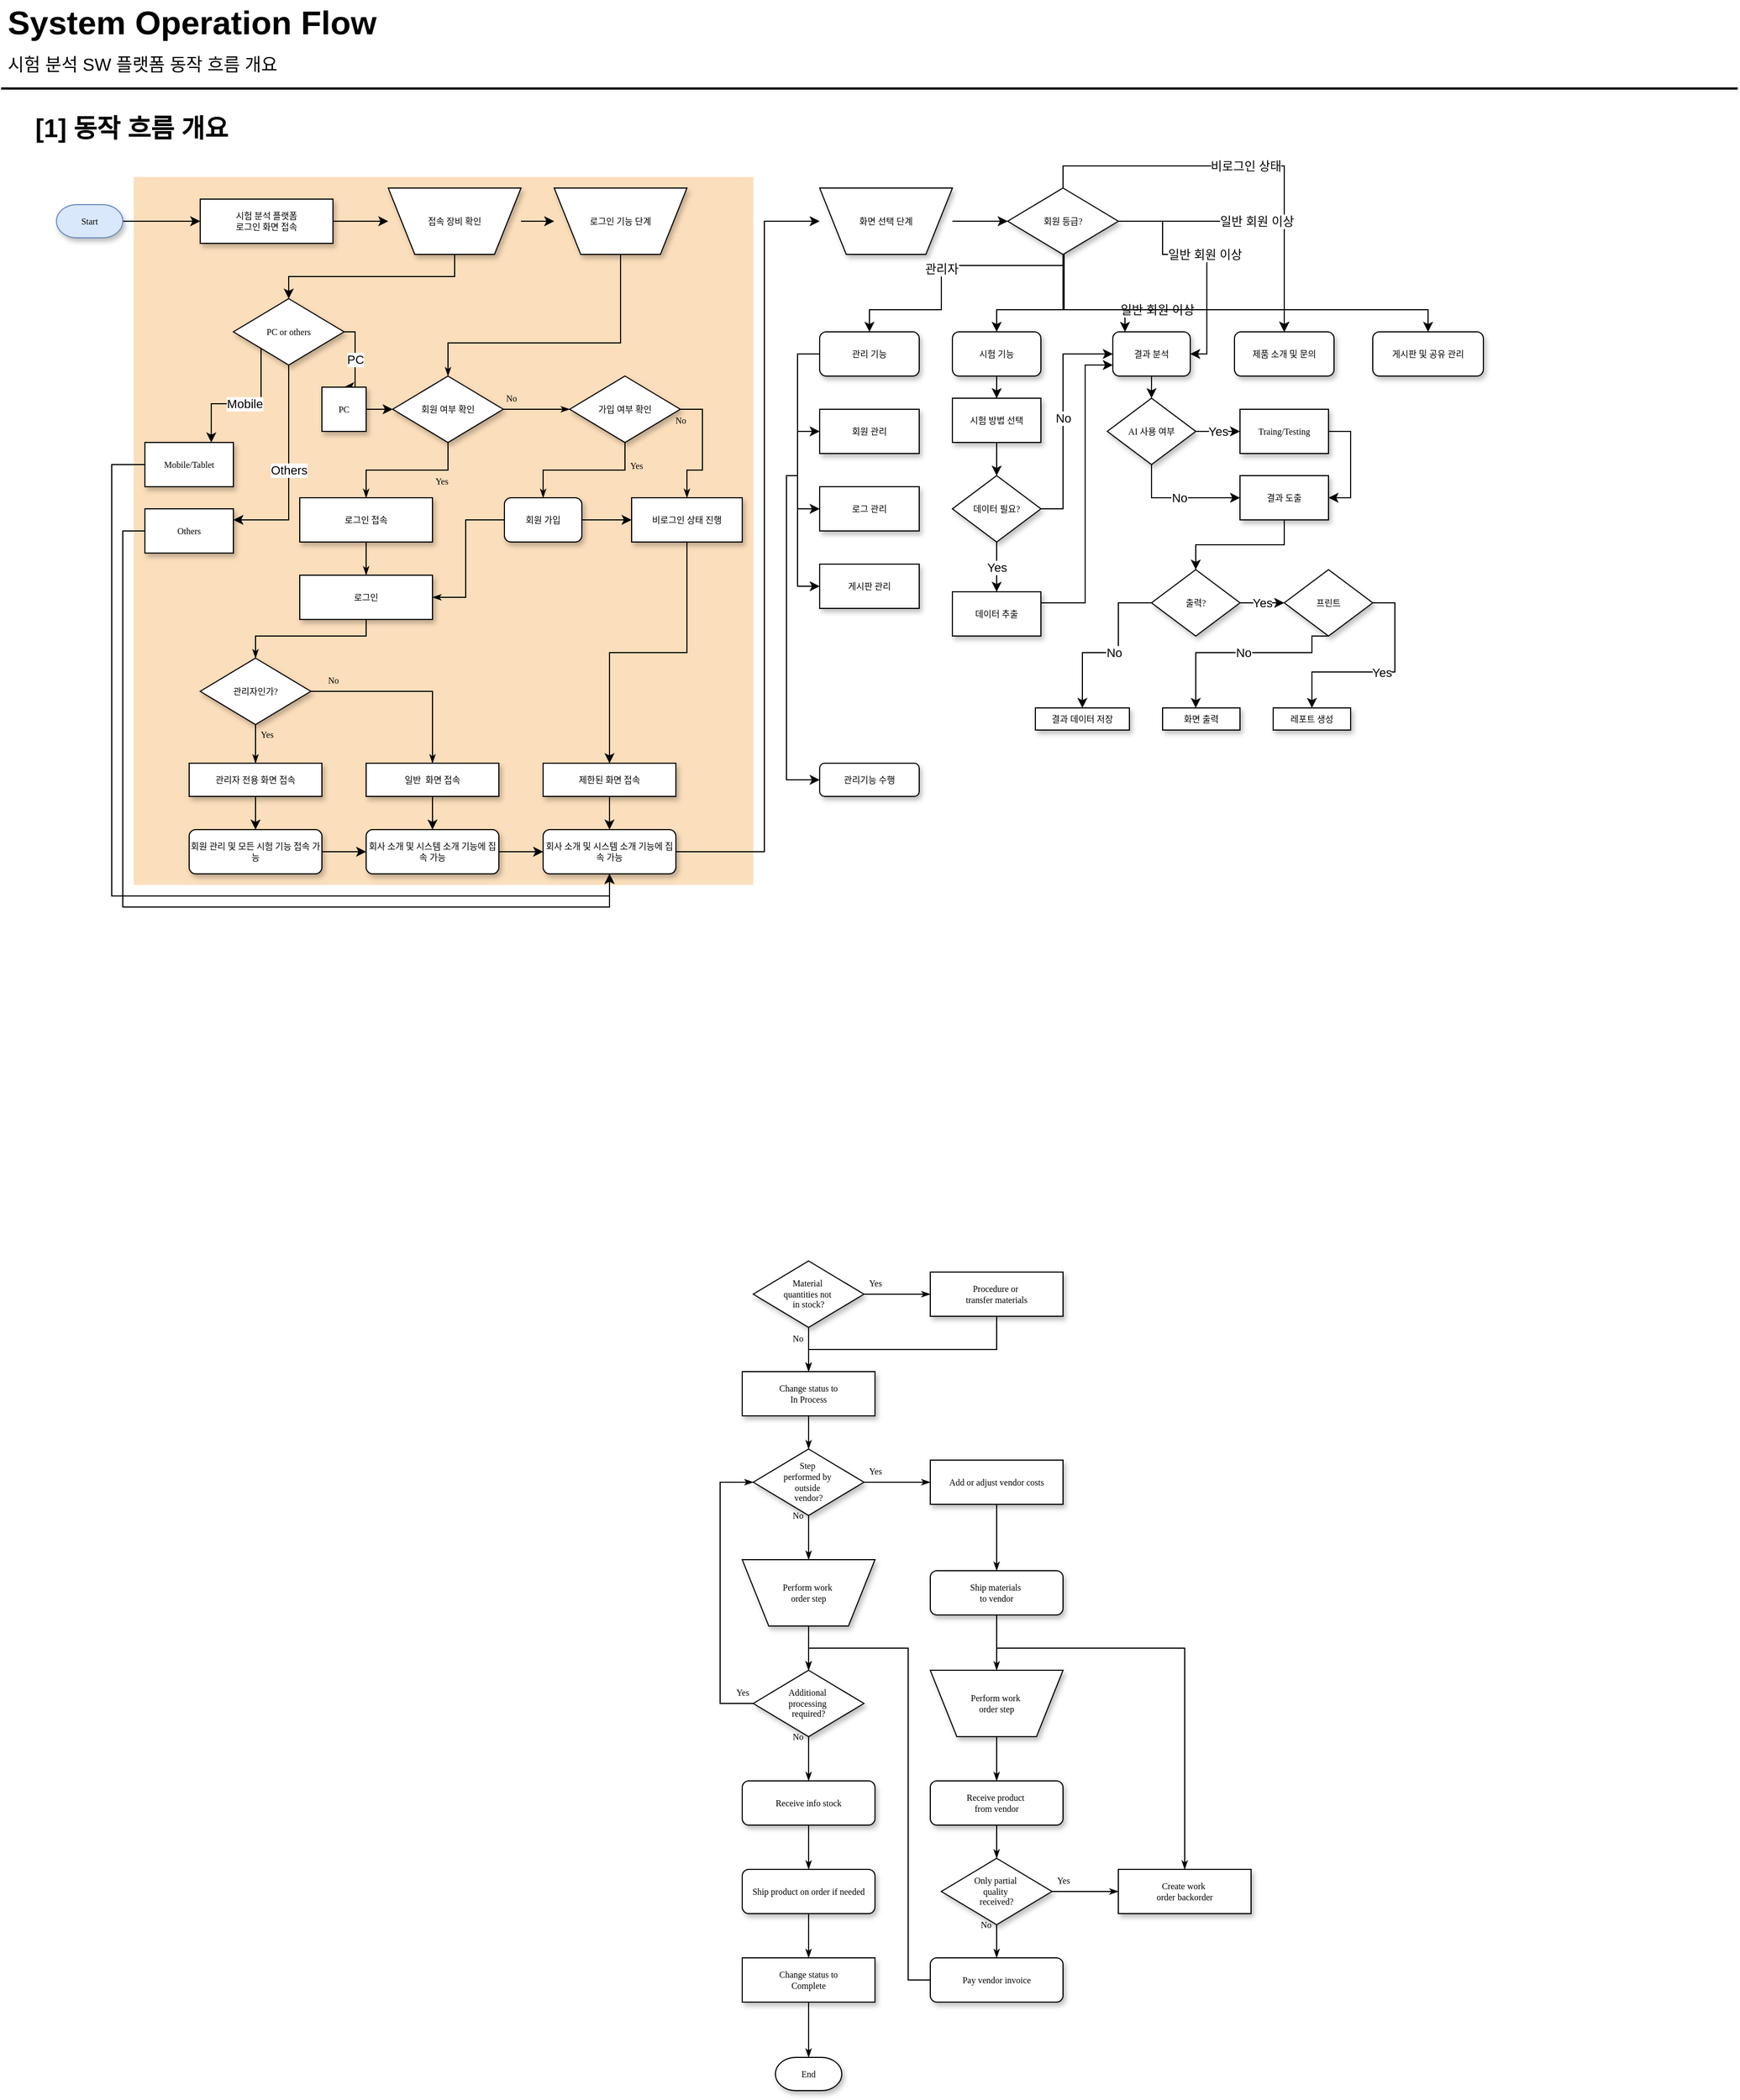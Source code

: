 <mxfile version="13.6.6" type="github">
  <diagram name="Page-1" id="edf60f1a-56cd-e834-aa8a-f176f3a09ee4">
    <mxGraphModel dx="1422" dy="745" grid="1" gridSize="10" guides="1" tooltips="1" connect="1" arrows="1" fold="1" page="1" pageScale="1" pageWidth="1654" pageHeight="1169" background="#ffffff" math="0" shadow="0">
      <root>
        <mxCell id="0" />
        <mxCell id="1" parent="0" />
        <mxCell id="cZekhCaC1eHoIxvvLhRm-32" value="" style="fillColor=#F2931E;strokeColor=none;opacity=30;" vertex="1" parent="1">
          <mxGeometry x="160" y="200" width="560" height="640" as="geometry" />
        </mxCell>
        <mxCell id="60e70716793133e9-32" style="edgeStyle=orthogonalEdgeStyle;rounded=0;html=1;labelBackgroundColor=none;startSize=5;endArrow=classicThin;endFill=1;endSize=5;jettySize=auto;orthogonalLoop=1;strokeWidth=1;fontFamily=Verdana;fontSize=8;exitX=0.5;exitY=0;exitDx=0;exitDy=0;exitPerimeter=0;entryX=0.5;entryY=0;entryDx=0;entryDy=0;" parent="1" source="cZekhCaC1eHoIxvvLhRm-26" target="60e70716793133e9-5" edge="1">
          <mxGeometry relative="1" as="geometry">
            <Array as="points">
              <mxPoint x="600" y="350" />
              <mxPoint x="444" y="350" />
            </Array>
          </mxGeometry>
        </mxCell>
        <mxCell id="cZekhCaC1eHoIxvvLhRm-99" value="" style="edgeStyle=orthogonalEdgeStyle;rounded=0;orthogonalLoop=1;jettySize=auto;html=1;" edge="1" parent="1" source="60e70716793133e9-4" target="cZekhCaC1eHoIxvvLhRm-98">
          <mxGeometry relative="1" as="geometry" />
        </mxCell>
        <mxCell id="60e70716793133e9-4" value="시험 분석 플랫폼 &lt;br&gt;로그인 화면 접속" style="rounded=0;whiteSpace=wrap;html=1;shadow=1;labelBackgroundColor=none;strokeWidth=1;fontFamily=Verdana;fontSize=8;align=center;" parent="1" vertex="1">
          <mxGeometry x="220" y="220" width="120" height="40" as="geometry" />
        </mxCell>
        <mxCell id="60e70716793133e9-33" value="No" style="edgeStyle=orthogonalEdgeStyle;rounded=0;html=1;labelBackgroundColor=none;startSize=5;endArrow=classicThin;endFill=1;endSize=5;jettySize=auto;orthogonalLoop=1;strokeWidth=1;fontFamily=Verdana;fontSize=8" parent="1" source="60e70716793133e9-5" target="60e70716793133e9-7" edge="1">
          <mxGeometry x="-0.778" y="10" relative="1" as="geometry">
            <mxPoint as="offset" />
          </mxGeometry>
        </mxCell>
        <mxCell id="60e70716793133e9-37" value="Yes" style="edgeStyle=orthogonalEdgeStyle;rounded=0;html=1;labelBackgroundColor=none;startSize=5;endArrow=classicThin;endFill=1;endSize=5;jettySize=auto;orthogonalLoop=1;strokeWidth=1;fontFamily=Verdana;fontSize=8" parent="1" source="60e70716793133e9-5" target="60e70716793133e9-9" edge="1">
          <mxGeometry x="-0.5" y="10" relative="1" as="geometry">
            <mxPoint as="offset" />
          </mxGeometry>
        </mxCell>
        <mxCell id="60e70716793133e9-5" value="회원 여부 확인" style="rhombus;whiteSpace=wrap;html=1;rounded=0;shadow=1;labelBackgroundColor=none;strokeWidth=1;fontFamily=Verdana;fontSize=8;align=center;" parent="1" vertex="1">
          <mxGeometry x="394" y="380" width="100" height="60" as="geometry" />
        </mxCell>
        <mxCell id="60e70716793133e9-34" value="Yes" style="edgeStyle=orthogonalEdgeStyle;rounded=0;html=1;labelBackgroundColor=none;startSize=5;endArrow=classicThin;endFill=1;endSize=5;jettySize=auto;orthogonalLoop=1;strokeWidth=1;fontFamily=Verdana;fontSize=8" parent="1" source="60e70716793133e9-7" target="60e70716793133e9-8" edge="1">
          <mxGeometry x="-0.667" y="10" relative="1" as="geometry">
            <mxPoint as="offset" />
          </mxGeometry>
        </mxCell>
        <mxCell id="60e70716793133e9-35" value="No" style="edgeStyle=orthogonalEdgeStyle;rounded=0;html=1;labelBackgroundColor=none;startSize=5;endArrow=classicThin;endFill=1;endSize=5;jettySize=auto;orthogonalLoop=1;strokeWidth=1;fontFamily=Verdana;fontSize=8;entryX=0.5;entryY=0;entryDx=0;entryDy=0;exitX=1;exitY=0.5;exitDx=0;exitDy=0;" parent="1" source="60e70716793133e9-7" target="cZekhCaC1eHoIxvvLhRm-22" edge="1">
          <mxGeometry x="-1" y="-10" relative="1" as="geometry">
            <mxPoint x="560" y="490" as="targetPoint" />
            <Array as="points" />
            <mxPoint as="offset" />
          </mxGeometry>
        </mxCell>
        <mxCell id="60e70716793133e9-7" value="가입 여부 확인" style="rhombus;whiteSpace=wrap;html=1;rounded=0;shadow=1;labelBackgroundColor=none;strokeWidth=1;fontFamily=Verdana;fontSize=8;align=center;" parent="1" vertex="1">
          <mxGeometry x="554" y="380" width="100" height="60" as="geometry" />
        </mxCell>
        <mxCell id="60e70716793133e9-36" style="edgeStyle=orthogonalEdgeStyle;rounded=0;html=1;labelBackgroundColor=none;startSize=5;endArrow=classicThin;endFill=1;endSize=5;jettySize=auto;orthogonalLoop=1;strokeWidth=1;fontFamily=Verdana;fontSize=8;entryX=1;entryY=0.5;entryDx=0;entryDy=0;exitX=0;exitY=0.5;exitDx=0;exitDy=0;" parent="1" source="60e70716793133e9-8" target="60e70716793133e9-11" edge="1">
          <mxGeometry relative="1" as="geometry">
            <Array as="points">
              <mxPoint x="460" y="510" />
              <mxPoint x="460" y="580" />
            </Array>
            <mxPoint x="630" y="500" as="targetPoint" />
          </mxGeometry>
        </mxCell>
        <mxCell id="cZekhCaC1eHoIxvvLhRm-33" value="" style="edgeStyle=orthogonalEdgeStyle;rounded=0;orthogonalLoop=1;jettySize=auto;html=1;" edge="1" parent="1" source="60e70716793133e9-8" target="cZekhCaC1eHoIxvvLhRm-22">
          <mxGeometry relative="1" as="geometry" />
        </mxCell>
        <mxCell id="60e70716793133e9-8" value="회원 가입" style="rounded=1;whiteSpace=wrap;html=1;shadow=1;labelBackgroundColor=none;strokeWidth=1;fontFamily=Verdana;fontSize=8;align=center;" parent="1" vertex="1">
          <mxGeometry x="495" y="490" width="70" height="40" as="geometry" />
        </mxCell>
        <mxCell id="60e70716793133e9-38" style="edgeStyle=orthogonalEdgeStyle;rounded=0;html=1;labelBackgroundColor=none;startSize=5;endArrow=classicThin;endFill=1;endSize=5;jettySize=auto;orthogonalLoop=1;strokeWidth=1;fontFamily=Verdana;fontSize=8" parent="1" source="60e70716793133e9-9" target="60e70716793133e9-11" edge="1">
          <mxGeometry relative="1" as="geometry" />
        </mxCell>
        <mxCell id="60e70716793133e9-9" value="로그인 접속" style="whiteSpace=wrap;html=1;rounded=0;shadow=1;labelBackgroundColor=none;strokeWidth=1;fontFamily=Verdana;fontSize=8;align=center;" parent="1" vertex="1">
          <mxGeometry x="310" y="490" width="120" height="40" as="geometry" />
        </mxCell>
        <mxCell id="60e70716793133e9-41" style="edgeStyle=orthogonalEdgeStyle;rounded=0;html=1;labelBackgroundColor=none;startSize=5;endArrow=classicThin;endFill=1;endSize=5;jettySize=auto;orthogonalLoop=1;strokeWidth=1;fontFamily=Verdana;fontSize=8;entryX=0.5;entryY=0;entryDx=0;entryDy=0;" parent="1" source="60e70716793133e9-11" target="cZekhCaC1eHoIxvvLhRm-28" edge="1">
          <mxGeometry relative="1" as="geometry">
            <Array as="points">
              <mxPoint x="370" y="615" />
              <mxPoint x="270" y="615" />
            </Array>
          </mxGeometry>
        </mxCell>
        <mxCell id="60e70716793133e9-11" value="로그인" style="whiteSpace=wrap;html=1;rounded=0;shadow=1;labelBackgroundColor=none;strokeWidth=1;fontFamily=Verdana;fontSize=8;align=center;spacing=6;" parent="1" vertex="1">
          <mxGeometry x="310" y="560" width="120" height="40" as="geometry" />
        </mxCell>
        <mxCell id="cZekhCaC1eHoIxvvLhRm-42" value="" style="edgeStyle=orthogonalEdgeStyle;rounded=0;orthogonalLoop=1;jettySize=auto;html=1;" edge="1" parent="1" source="60e70716793133e9-13" target="cZekhCaC1eHoIxvvLhRm-37">
          <mxGeometry relative="1" as="geometry" />
        </mxCell>
        <mxCell id="60e70716793133e9-13" value="일반&amp;nbsp; 화면 접속" style="whiteSpace=wrap;html=1;rounded=0;shadow=1;labelBackgroundColor=none;strokeWidth=1;fontFamily=Verdana;fontSize=8;align=center;" parent="1" vertex="1">
          <mxGeometry x="370" y="730" width="120" height="30" as="geometry" />
        </mxCell>
        <mxCell id="60e70716793133e9-43" value="Yes" style="edgeStyle=orthogonalEdgeStyle;rounded=0;html=1;labelBackgroundColor=none;startSize=5;endArrow=classicThin;endFill=1;endSize=5;jettySize=auto;orthogonalLoop=1;strokeWidth=1;fontFamily=Verdana;fontSize=8" parent="1" source="60e70716793133e9-14" target="60e70716793133e9-15" edge="1">
          <mxGeometry x="-0.667" y="10" relative="1" as="geometry">
            <mxPoint as="offset" />
          </mxGeometry>
        </mxCell>
        <mxCell id="60e70716793133e9-44" value="No" style="edgeStyle=orthogonalEdgeStyle;rounded=0;html=1;labelBackgroundColor=none;startSize=5;endArrow=classicThin;endFill=1;endSize=5;jettySize=auto;orthogonalLoop=1;strokeWidth=1;fontFamily=Verdana;fontSize=8" parent="1" source="60e70716793133e9-14" target="60e70716793133e9-16" edge="1">
          <mxGeometry x="-0.5" y="-10" relative="1" as="geometry">
            <mxPoint as="offset" />
          </mxGeometry>
        </mxCell>
        <mxCell id="60e70716793133e9-14" value="Material&amp;nbsp;&lt;div&gt;quantities not&amp;nbsp;&lt;/div&gt;&lt;div&gt;in stock?&lt;/div&gt;" style="rhombus;whiteSpace=wrap;html=1;rounded=0;shadow=1;labelBackgroundColor=none;strokeWidth=1;fontFamily=Verdana;fontSize=8;align=center;" parent="1" vertex="1">
          <mxGeometry x="720" y="1180" width="100" height="60" as="geometry" />
        </mxCell>
        <mxCell id="60e70716793133e9-45" style="edgeStyle=orthogonalEdgeStyle;rounded=0;html=1;labelBackgroundColor=none;startSize=5;endArrow=classicThin;endFill=1;endSize=5;jettySize=auto;orthogonalLoop=1;strokeWidth=1;fontFamily=Verdana;fontSize=8" parent="1" source="60e70716793133e9-15" target="60e70716793133e9-16" edge="1">
          <mxGeometry relative="1" as="geometry">
            <Array as="points">
              <mxPoint x="940" y="1260" />
              <mxPoint x="770" y="1260" />
            </Array>
          </mxGeometry>
        </mxCell>
        <mxCell id="60e70716793133e9-15" value="Procedure or&amp;nbsp;&lt;div&gt;transfer materials&lt;/div&gt;" style="whiteSpace=wrap;html=1;rounded=0;shadow=1;labelBackgroundColor=none;strokeWidth=1;fontFamily=Verdana;fontSize=8;align=center;" parent="1" vertex="1">
          <mxGeometry x="880" y="1190" width="120" height="40" as="geometry" />
        </mxCell>
        <mxCell id="60e70716793133e9-46" style="edgeStyle=orthogonalEdgeStyle;rounded=0;html=1;labelBackgroundColor=none;startSize=5;endArrow=classicThin;endFill=1;endSize=5;jettySize=auto;orthogonalLoop=1;strokeWidth=1;fontFamily=Verdana;fontSize=8" parent="1" source="60e70716793133e9-16" target="60e70716793133e9-17" edge="1">
          <mxGeometry relative="1" as="geometry" />
        </mxCell>
        <mxCell id="60e70716793133e9-16" value="Change status to&lt;div&gt;In Process&lt;/div&gt;" style="whiteSpace=wrap;html=1;rounded=0;shadow=1;labelBackgroundColor=none;strokeWidth=1;fontFamily=Verdana;fontSize=8;align=center;" parent="1" vertex="1">
          <mxGeometry x="710" y="1280" width="120" height="40" as="geometry" />
        </mxCell>
        <mxCell id="60e70716793133e9-47" value="Yes" style="edgeStyle=orthogonalEdgeStyle;rounded=0;html=1;labelBackgroundColor=none;startSize=5;endArrow=classicThin;endFill=1;endSize=5;jettySize=auto;orthogonalLoop=1;strokeWidth=1;fontFamily=Verdana;fontSize=8" parent="1" source="60e70716793133e9-17" target="60e70716793133e9-18" edge="1">
          <mxGeometry x="-0.667" y="10" relative="1" as="geometry">
            <mxPoint as="offset" />
          </mxGeometry>
        </mxCell>
        <mxCell id="60e70716793133e9-50" value="No" style="edgeStyle=orthogonalEdgeStyle;rounded=0;html=1;labelBackgroundColor=none;startSize=5;endArrow=classicThin;endFill=1;endSize=5;jettySize=auto;orthogonalLoop=1;strokeWidth=1;fontFamily=Verdana;fontSize=8" parent="1" source="60e70716793133e9-17" target="60e70716793133e9-19" edge="1">
          <mxGeometry x="-1" y="-10" relative="1" as="geometry">
            <mxPoint as="offset" />
          </mxGeometry>
        </mxCell>
        <mxCell id="60e70716793133e9-17" value="Step&amp;nbsp;&lt;div&gt;performed by&amp;nbsp;&lt;/div&gt;&lt;div&gt;outside&amp;nbsp;&lt;/div&gt;&lt;div&gt;vendor?&lt;/div&gt;" style="rhombus;whiteSpace=wrap;html=1;rounded=0;shadow=1;labelBackgroundColor=none;strokeWidth=1;fontFamily=Verdana;fontSize=8;align=center;" parent="1" vertex="1">
          <mxGeometry x="720" y="1350" width="100" height="60" as="geometry" />
        </mxCell>
        <mxCell id="60e70716793133e9-48" style="edgeStyle=orthogonalEdgeStyle;rounded=0;html=1;labelBackgroundColor=none;startSize=5;endArrow=classicThin;endFill=1;endSize=5;jettySize=auto;orthogonalLoop=1;strokeWidth=1;fontFamily=Verdana;fontSize=8" parent="1" source="60e70716793133e9-18" target="60e70716793133e9-20" edge="1">
          <mxGeometry relative="1" as="geometry" />
        </mxCell>
        <mxCell id="60e70716793133e9-18" value="Add or adjust vendor costs" style="whiteSpace=wrap;html=1;rounded=0;shadow=1;labelBackgroundColor=none;strokeWidth=1;fontFamily=Verdana;fontSize=8;align=center;" parent="1" vertex="1">
          <mxGeometry x="880" y="1360" width="120" height="40" as="geometry" />
        </mxCell>
        <mxCell id="60e70716793133e9-52" style="edgeStyle=orthogonalEdgeStyle;rounded=0;html=1;labelBackgroundColor=none;startSize=5;endArrow=classicThin;endFill=1;endSize=5;jettySize=auto;orthogonalLoop=1;strokeWidth=1;fontFamily=Verdana;fontSize=8" parent="1" source="60e70716793133e9-19" target="60e70716793133e9-21" edge="1">
          <mxGeometry relative="1" as="geometry" />
        </mxCell>
        <mxCell id="60e70716793133e9-19" value="Perform work&amp;nbsp;&lt;div&gt;order step&lt;/div&gt;" style="shape=trapezoid;whiteSpace=wrap;html=1;rounded=0;shadow=1;labelBackgroundColor=none;strokeWidth=1;fontFamily=Verdana;fontSize=8;align=center;flipV=1;" parent="1" vertex="1">
          <mxGeometry x="710" y="1450" width="120" height="60" as="geometry" />
        </mxCell>
        <mxCell id="60e70716793133e9-49" style="edgeStyle=orthogonalEdgeStyle;rounded=0;html=1;labelBackgroundColor=none;startSize=5;endArrow=classicThin;endFill=1;endSize=5;jettySize=auto;orthogonalLoop=1;strokeWidth=1;fontFamily=Verdana;fontSize=8" parent="1" source="60e70716793133e9-20" target="60e70716793133e9-22" edge="1">
          <mxGeometry relative="1" as="geometry" />
        </mxCell>
        <mxCell id="60e70716793133e9-53" style="edgeStyle=orthogonalEdgeStyle;rounded=0;html=1;labelBackgroundColor=none;startSize=5;endArrow=classicThin;endFill=1;endSize=5;jettySize=auto;orthogonalLoop=1;strokeWidth=1;fontFamily=Verdana;fontSize=8" parent="1" source="60e70716793133e9-20" target="60e70716793133e9-27" edge="1">
          <mxGeometry relative="1" as="geometry">
            <Array as="points">
              <mxPoint x="940" y="1530" />
              <mxPoint x="1110" y="1530" />
            </Array>
          </mxGeometry>
        </mxCell>
        <mxCell id="60e70716793133e9-20" value="Ship materials&amp;nbsp;&lt;div&gt;to vendor&lt;/div&gt;" style="rounded=1;whiteSpace=wrap;html=1;shadow=1;labelBackgroundColor=none;strokeWidth=1;fontFamily=Verdana;fontSize=8;align=center;" parent="1" vertex="1">
          <mxGeometry x="880" y="1460" width="120" height="40" as="geometry" />
        </mxCell>
        <mxCell id="60e70716793133e9-51" value="Yes" style="edgeStyle=orthogonalEdgeStyle;rounded=0;html=1;labelBackgroundColor=none;startSize=5;endArrow=classicThin;endFill=1;endSize=5;jettySize=auto;orthogonalLoop=1;strokeWidth=1;fontFamily=Verdana;fontSize=8" parent="1" source="60e70716793133e9-21" target="60e70716793133e9-17" edge="1">
          <mxGeometry x="-0.692" y="-20" relative="1" as="geometry">
            <Array as="points">
              <mxPoint x="690" y="1580.0" />
              <mxPoint x="690" y="1380" />
            </Array>
            <mxPoint as="offset" />
          </mxGeometry>
        </mxCell>
        <mxCell id="60e70716793133e9-54" value="No" style="edgeStyle=orthogonalEdgeStyle;rounded=0;html=1;labelBackgroundColor=none;startSize=5;endArrow=classicThin;endFill=1;endSize=5;jettySize=auto;orthogonalLoop=1;strokeWidth=1;fontFamily=Verdana;fontSize=8" parent="1" source="60e70716793133e9-21" target="60e70716793133e9-23" edge="1">
          <mxGeometry x="-1" y="-10" relative="1" as="geometry">
            <mxPoint as="offset" />
          </mxGeometry>
        </mxCell>
        <mxCell id="60e70716793133e9-21" value="Additional&amp;nbsp;&lt;div&gt;processing&amp;nbsp;&lt;/div&gt;&lt;div&gt;required?&lt;/div&gt;" style="rhombus;whiteSpace=wrap;html=1;rounded=0;shadow=1;labelBackgroundColor=none;strokeWidth=1;fontFamily=Verdana;fontSize=8;align=center;" parent="1" vertex="1">
          <mxGeometry x="720" y="1550" width="100" height="60" as="geometry" />
        </mxCell>
        <mxCell id="60e70716793133e9-58" style="edgeStyle=orthogonalEdgeStyle;rounded=0;html=1;labelBackgroundColor=none;startSize=5;endArrow=classicThin;endFill=1;endSize=5;jettySize=auto;orthogonalLoop=1;strokeWidth=1;fontFamily=Verdana;fontSize=8" parent="1" source="60e70716793133e9-22" target="60e70716793133e9-24" edge="1">
          <mxGeometry relative="1" as="geometry" />
        </mxCell>
        <mxCell id="60e70716793133e9-22" value="Perform work&amp;nbsp;&lt;div&gt;order step&lt;/div&gt;" style="shape=trapezoid;whiteSpace=wrap;html=1;rounded=0;shadow=1;labelBackgroundColor=none;strokeWidth=1;fontFamily=Verdana;fontSize=8;align=center;flipV=1;" parent="1" vertex="1">
          <mxGeometry x="880" y="1550" width="120" height="60" as="geometry" />
        </mxCell>
        <mxCell id="60e70716793133e9-55" style="edgeStyle=orthogonalEdgeStyle;rounded=0;html=1;labelBackgroundColor=none;startSize=5;endArrow=classicThin;endFill=1;endSize=5;jettySize=auto;orthogonalLoop=1;strokeWidth=1;fontFamily=Verdana;fontSize=8" parent="1" source="60e70716793133e9-23" target="60e70716793133e9-25" edge="1">
          <mxGeometry relative="1" as="geometry" />
        </mxCell>
        <mxCell id="60e70716793133e9-23" value="Receive info stock" style="rounded=1;whiteSpace=wrap;html=1;shadow=1;labelBackgroundColor=none;strokeWidth=1;fontFamily=Verdana;fontSize=8;align=center;" parent="1" vertex="1">
          <mxGeometry x="710" y="1650" width="120" height="40" as="geometry" />
        </mxCell>
        <mxCell id="60e70716793133e9-59" style="edgeStyle=orthogonalEdgeStyle;rounded=0;html=1;labelBackgroundColor=none;startSize=5;endArrow=classicThin;endFill=1;endSize=5;jettySize=auto;orthogonalLoop=1;strokeWidth=1;fontFamily=Verdana;fontSize=8" parent="1" source="60e70716793133e9-24" target="60e70716793133e9-26" edge="1">
          <mxGeometry relative="1" as="geometry" />
        </mxCell>
        <mxCell id="60e70716793133e9-24" value="Receive product&amp;nbsp;&lt;div&gt;from vendor&lt;/div&gt;" style="rounded=1;whiteSpace=wrap;html=1;shadow=1;labelBackgroundColor=none;strokeWidth=1;fontFamily=Verdana;fontSize=8;align=center;" parent="1" vertex="1">
          <mxGeometry x="880" y="1650" width="120" height="40" as="geometry" />
        </mxCell>
        <mxCell id="60e70716793133e9-56" style="edgeStyle=orthogonalEdgeStyle;rounded=0;html=1;labelBackgroundColor=none;startSize=5;endArrow=classicThin;endFill=1;endSize=5;jettySize=auto;orthogonalLoop=1;strokeWidth=1;fontFamily=Verdana;fontSize=8" parent="1" source="60e70716793133e9-25" target="60e70716793133e9-28" edge="1">
          <mxGeometry relative="1" as="geometry" />
        </mxCell>
        <mxCell id="60e70716793133e9-25" value="Ship product on order if needed" style="rounded=1;whiteSpace=wrap;html=1;shadow=1;labelBackgroundColor=none;strokeWidth=1;fontFamily=Verdana;fontSize=8;align=center;" parent="1" vertex="1">
          <mxGeometry x="710" y="1730" width="120" height="40" as="geometry" />
        </mxCell>
        <mxCell id="60e70716793133e9-60" value="No" style="edgeStyle=orthogonalEdgeStyle;rounded=0;html=1;labelBackgroundColor=none;startSize=5;endArrow=classicThin;endFill=1;endSize=5;jettySize=auto;orthogonalLoop=1;strokeWidth=1;fontFamily=Verdana;fontSize=8" parent="1" source="60e70716793133e9-26" target="60e70716793133e9-29" edge="1">
          <mxGeometry x="0.2" y="14" relative="1" as="geometry">
            <mxPoint x="-24" y="-10" as="offset" />
          </mxGeometry>
        </mxCell>
        <mxCell id="60e70716793133e9-61" value="Yes" style="edgeStyle=orthogonalEdgeStyle;rounded=0;html=1;labelBackgroundColor=none;startSize=5;endArrow=classicThin;endFill=1;endSize=5;jettySize=auto;orthogonalLoop=1;strokeWidth=1;fontFamily=Verdana;fontSize=8" parent="1" source="60e70716793133e9-26" target="60e70716793133e9-27" edge="1">
          <mxGeometry x="-0.667" y="10" relative="1" as="geometry">
            <mxPoint as="offset" />
          </mxGeometry>
        </mxCell>
        <mxCell id="60e70716793133e9-26" value="Only partial&amp;nbsp;&lt;div&gt;quality&amp;nbsp;&lt;/div&gt;&lt;div&gt;received?&lt;/div&gt;" style="rhombus;whiteSpace=wrap;html=1;rounded=0;shadow=1;labelBackgroundColor=none;strokeWidth=1;fontFamily=Verdana;fontSize=8;align=center;" parent="1" vertex="1">
          <mxGeometry x="890" y="1720" width="100" height="60" as="geometry" />
        </mxCell>
        <mxCell id="60e70716793133e9-27" value="Create work&amp;nbsp;&lt;div&gt;order backorder&lt;/div&gt;" style="whiteSpace=wrap;html=1;rounded=0;shadow=1;labelBackgroundColor=none;strokeWidth=1;fontFamily=Verdana;fontSize=8;align=center;" parent="1" vertex="1">
          <mxGeometry x="1050" y="1730" width="120" height="40" as="geometry" />
        </mxCell>
        <mxCell id="60e70716793133e9-57" style="edgeStyle=orthogonalEdgeStyle;rounded=0;html=1;labelBackgroundColor=none;startSize=5;endArrow=classicThin;endFill=1;endSize=5;jettySize=auto;orthogonalLoop=1;strokeWidth=1;fontFamily=Verdana;fontSize=8" parent="1" source="60e70716793133e9-28" target="60e70716793133e9-30" edge="1">
          <mxGeometry relative="1" as="geometry" />
        </mxCell>
        <mxCell id="60e70716793133e9-28" value="Change status to&lt;div&gt;Complete&lt;/div&gt;" style="whiteSpace=wrap;html=1;rounded=0;shadow=1;labelBackgroundColor=none;strokeWidth=1;fontFamily=Verdana;fontSize=8;align=center;" parent="1" vertex="1">
          <mxGeometry x="710" y="1810" width="120" height="40" as="geometry" />
        </mxCell>
        <mxCell id="60e70716793133e9-62" style="edgeStyle=orthogonalEdgeStyle;rounded=0;html=1;labelBackgroundColor=none;startSize=5;endArrow=classicThin;endFill=1;endSize=5;jettySize=auto;orthogonalLoop=1;strokeWidth=1;fontFamily=Verdana;fontSize=8" parent="1" source="60e70716793133e9-29" target="60e70716793133e9-21" edge="1">
          <mxGeometry relative="1" as="geometry">
            <Array as="points">
              <mxPoint x="860" y="1830" />
              <mxPoint x="860" y="1530" />
              <mxPoint x="770" y="1530" />
            </Array>
          </mxGeometry>
        </mxCell>
        <mxCell id="60e70716793133e9-29" value="Pay vendor invoice" style="rounded=1;whiteSpace=wrap;html=1;shadow=1;labelBackgroundColor=none;strokeWidth=1;fontFamily=Verdana;fontSize=8;align=center;" parent="1" vertex="1">
          <mxGeometry x="880" y="1810" width="120" height="40" as="geometry" />
        </mxCell>
        <mxCell id="60e70716793133e9-30" value="End" style="strokeWidth=1;html=1;shape=mxgraph.flowchart.terminator;whiteSpace=wrap;rounded=0;shadow=1;labelBackgroundColor=none;fontFamily=Verdana;fontSize=8;align=center;" parent="1" vertex="1">
          <mxGeometry x="740" y="1900" width="60" height="30" as="geometry" />
        </mxCell>
        <mxCell id="cZekhCaC1eHoIxvvLhRm-10" value="System Operation Flow" style="text;html=1;resizable=0;points=[];autosize=1;align=left;verticalAlign=top;spacingTop=-4;fontSize=30;fontStyle=1" vertex="1" parent="1">
          <mxGeometry x="44" y="40" width="350" height="40" as="geometry" />
        </mxCell>
        <mxCell id="cZekhCaC1eHoIxvvLhRm-11" value="시험 분석 SW 플랫폼 동작 흐름 개요" style="text;html=1;resizable=0;points=[];autosize=1;align=left;verticalAlign=top;spacingTop=-4;fontSize=16;" vertex="1" parent="1">
          <mxGeometry x="44" y="85.5" width="280" height="20" as="geometry" />
        </mxCell>
        <mxCell id="cZekhCaC1eHoIxvvLhRm-12" value="" style="line;strokeWidth=2;html=1;fontSize=14;" vertex="1" parent="1">
          <mxGeometry x="40" y="115" width="1570" height="10" as="geometry" />
        </mxCell>
        <mxCell id="cZekhCaC1eHoIxvvLhRm-18" value="[1] 동작 흐름 개요" style="text;html=1;resizable=0;points=[];autosize=1;align=left;verticalAlign=top;spacingTop=-4;fontSize=23;fontStyle=1" vertex="1" parent="1">
          <mxGeometry x="69" y="140" width="200" height="30" as="geometry" />
        </mxCell>
        <mxCell id="cZekhCaC1eHoIxvvLhRm-20" value="" style="edgeStyle=orthogonalEdgeStyle;rounded=0;orthogonalLoop=1;jettySize=auto;html=1;" edge="1" parent="1" source="cZekhCaC1eHoIxvvLhRm-19">
          <mxGeometry relative="1" as="geometry">
            <mxPoint x="220" y="240" as="targetPoint" />
          </mxGeometry>
        </mxCell>
        <mxCell id="cZekhCaC1eHoIxvvLhRm-19" value="Start" style="strokeWidth=1;html=1;shape=mxgraph.flowchart.terminator;whiteSpace=wrap;rounded=0;shadow=1;labelBackgroundColor=none;fontFamily=Verdana;fontSize=8;align=center;fillColor=#dae8fc;strokeColor=#6c8ebf;" vertex="1" parent="1">
          <mxGeometry x="90" y="225" width="60" height="30" as="geometry" />
        </mxCell>
        <mxCell id="cZekhCaC1eHoIxvvLhRm-24" style="edgeStyle=orthogonalEdgeStyle;rounded=0;orthogonalLoop=1;jettySize=auto;html=1;exitX=0.5;exitY=1;exitDx=0;exitDy=0;entryX=0.5;entryY=0;entryDx=0;entryDy=0;" edge="1" parent="1" source="cZekhCaC1eHoIxvvLhRm-22" target="cZekhCaC1eHoIxvvLhRm-25">
          <mxGeometry relative="1" as="geometry" />
        </mxCell>
        <mxCell id="cZekhCaC1eHoIxvvLhRm-22" value="비로그인 상태 진행" style="rounded=0;whiteSpace=wrap;html=1;shadow=1;labelBackgroundColor=none;strokeWidth=1;fontFamily=Verdana;fontSize=8;align=center;" vertex="1" parent="1">
          <mxGeometry x="610" y="490" width="100" height="40" as="geometry" />
        </mxCell>
        <mxCell id="cZekhCaC1eHoIxvvLhRm-36" value="" style="edgeStyle=orthogonalEdgeStyle;rounded=0;orthogonalLoop=1;jettySize=auto;html=1;" edge="1" parent="1" source="cZekhCaC1eHoIxvvLhRm-25" target="cZekhCaC1eHoIxvvLhRm-35">
          <mxGeometry relative="1" as="geometry" />
        </mxCell>
        <mxCell id="cZekhCaC1eHoIxvvLhRm-25" value="제한된 화면 접속" style="whiteSpace=wrap;html=1;rounded=0;shadow=1;labelBackgroundColor=none;strokeWidth=1;fontFamily=Verdana;fontSize=8;align=center;" vertex="1" parent="1">
          <mxGeometry x="530" y="730" width="120" height="30" as="geometry" />
        </mxCell>
        <mxCell id="cZekhCaC1eHoIxvvLhRm-26" value="로그인 기능 단계" style="shape=trapezoid;whiteSpace=wrap;html=1;rounded=0;shadow=1;labelBackgroundColor=none;strokeWidth=1;fontFamily=Verdana;fontSize=8;align=center;flipV=1;" vertex="1" parent="1">
          <mxGeometry x="540" y="210" width="120" height="60" as="geometry" />
        </mxCell>
        <mxCell id="cZekhCaC1eHoIxvvLhRm-28" value="관리자인가?" style="rhombus;whiteSpace=wrap;html=1;rounded=0;shadow=1;labelBackgroundColor=none;strokeWidth=1;fontFamily=Verdana;fontSize=8;align=center;" vertex="1" parent="1">
          <mxGeometry x="220" y="635" width="100" height="60" as="geometry" />
        </mxCell>
        <mxCell id="cZekhCaC1eHoIxvvLhRm-43" value="" style="edgeStyle=orthogonalEdgeStyle;rounded=0;orthogonalLoop=1;jettySize=auto;html=1;" edge="1" parent="1" source="cZekhCaC1eHoIxvvLhRm-29" target="cZekhCaC1eHoIxvvLhRm-41">
          <mxGeometry relative="1" as="geometry" />
        </mxCell>
        <mxCell id="cZekhCaC1eHoIxvvLhRm-29" value="관리자 전용 화면 접속" style="whiteSpace=wrap;html=1;rounded=0;shadow=1;labelBackgroundColor=none;strokeWidth=1;fontFamily=Verdana;fontSize=8;align=center;" vertex="1" parent="1">
          <mxGeometry x="210" y="730" width="120" height="30" as="geometry" />
        </mxCell>
        <mxCell id="cZekhCaC1eHoIxvvLhRm-30" value="Yes" style="edgeStyle=orthogonalEdgeStyle;rounded=0;html=1;labelBackgroundColor=none;startSize=5;endArrow=classicThin;endFill=1;endSize=5;jettySize=auto;orthogonalLoop=1;strokeWidth=1;fontFamily=Verdana;fontSize=8;exitX=0.5;exitY=1;exitDx=0;exitDy=0;entryX=0.5;entryY=0;entryDx=0;entryDy=0;" edge="1" parent="1" source="cZekhCaC1eHoIxvvLhRm-28" target="cZekhCaC1eHoIxvvLhRm-29">
          <mxGeometry x="-0.5" y="10" relative="1" as="geometry">
            <mxPoint as="offset" />
            <mxPoint x="380" y="460" as="sourcePoint" />
            <mxPoint x="380" y="500" as="targetPoint" />
          </mxGeometry>
        </mxCell>
        <mxCell id="cZekhCaC1eHoIxvvLhRm-31" value="No" style="edgeStyle=orthogonalEdgeStyle;rounded=0;html=1;labelBackgroundColor=none;startSize=5;endArrow=classicThin;endFill=1;endSize=5;jettySize=auto;orthogonalLoop=1;strokeWidth=1;fontFamily=Verdana;fontSize=8;exitX=1;exitY=0.5;exitDx=0;exitDy=0;" edge="1" parent="1" source="cZekhCaC1eHoIxvvLhRm-28" target="60e70716793133e9-13">
          <mxGeometry x="-0.778" y="10" relative="1" as="geometry">
            <mxPoint as="offset" />
            <mxPoint x="360" y="664.5" as="sourcePoint" />
            <mxPoint x="420" y="664.5" as="targetPoint" />
          </mxGeometry>
        </mxCell>
        <mxCell id="cZekhCaC1eHoIxvvLhRm-46" style="edgeStyle=orthogonalEdgeStyle;rounded=0;orthogonalLoop=1;jettySize=auto;html=1;exitX=1;exitY=0.5;exitDx=0;exitDy=0;entryX=0;entryY=0.5;entryDx=0;entryDy=0;" edge="1" parent="1" source="cZekhCaC1eHoIxvvLhRm-35" target="cZekhCaC1eHoIxvvLhRm-38">
          <mxGeometry relative="1" as="geometry">
            <Array as="points">
              <mxPoint x="730" y="810" />
              <mxPoint x="730" y="240" />
            </Array>
          </mxGeometry>
        </mxCell>
        <mxCell id="cZekhCaC1eHoIxvvLhRm-35" value="회사 소개 및 시스템 소개 기능에 집속 가능" style="rounded=1;whiteSpace=wrap;html=1;shadow=1;labelBackgroundColor=none;strokeWidth=1;fontFamily=Verdana;fontSize=8;align=center;" vertex="1" parent="1">
          <mxGeometry x="530" y="790" width="120" height="40" as="geometry" />
        </mxCell>
        <mxCell id="cZekhCaC1eHoIxvvLhRm-45" value="" style="edgeStyle=orthogonalEdgeStyle;rounded=0;orthogonalLoop=1;jettySize=auto;html=1;" edge="1" parent="1" source="cZekhCaC1eHoIxvvLhRm-37" target="cZekhCaC1eHoIxvvLhRm-35">
          <mxGeometry relative="1" as="geometry" />
        </mxCell>
        <mxCell id="cZekhCaC1eHoIxvvLhRm-37" value="회사 소개 및 시스템 소개 기능에 집속 가능" style="rounded=1;whiteSpace=wrap;html=1;shadow=1;labelBackgroundColor=none;strokeWidth=1;fontFamily=Verdana;fontSize=8;align=center;" vertex="1" parent="1">
          <mxGeometry x="370" y="790" width="120" height="40" as="geometry" />
        </mxCell>
        <mxCell id="cZekhCaC1eHoIxvvLhRm-55" value="" style="edgeStyle=orthogonalEdgeStyle;rounded=0;orthogonalLoop=1;jettySize=auto;html=1;" edge="1" parent="1" source="cZekhCaC1eHoIxvvLhRm-38" target="cZekhCaC1eHoIxvvLhRm-51">
          <mxGeometry relative="1" as="geometry" />
        </mxCell>
        <mxCell id="cZekhCaC1eHoIxvvLhRm-38" value="화면 선택 단계" style="shape=trapezoid;whiteSpace=wrap;html=1;rounded=0;shadow=1;labelBackgroundColor=none;strokeWidth=1;fontFamily=Verdana;fontSize=8;align=center;flipV=1;" vertex="1" parent="1">
          <mxGeometry x="780" y="210" width="120" height="60" as="geometry" />
        </mxCell>
        <mxCell id="cZekhCaC1eHoIxvvLhRm-44" value="" style="edgeStyle=orthogonalEdgeStyle;rounded=0;orthogonalLoop=1;jettySize=auto;html=1;" edge="1" parent="1" source="cZekhCaC1eHoIxvvLhRm-41" target="cZekhCaC1eHoIxvvLhRm-37">
          <mxGeometry relative="1" as="geometry" />
        </mxCell>
        <mxCell id="cZekhCaC1eHoIxvvLhRm-41" value="회원 관리 및 모든 시험 기능 접속 가능" style="rounded=1;whiteSpace=wrap;html=1;shadow=1;labelBackgroundColor=none;strokeWidth=1;fontFamily=Verdana;fontSize=8;align=center;" vertex="1" parent="1">
          <mxGeometry x="210" y="790" width="120" height="40" as="geometry" />
        </mxCell>
        <mxCell id="cZekhCaC1eHoIxvvLhRm-118" style="edgeStyle=orthogonalEdgeStyle;rounded=0;orthogonalLoop=1;jettySize=auto;html=1;exitX=0;exitY=0.5;exitDx=0;exitDy=0;entryX=0;entryY=0.5;entryDx=0;entryDy=0;" edge="1" parent="1" source="cZekhCaC1eHoIxvvLhRm-47" target="cZekhCaC1eHoIxvvLhRm-68">
          <mxGeometry relative="1" as="geometry" />
        </mxCell>
        <mxCell id="cZekhCaC1eHoIxvvLhRm-47" value="관리 기능" style="rounded=1;whiteSpace=wrap;html=1;shadow=1;labelBackgroundColor=none;strokeWidth=1;fontFamily=Verdana;fontSize=8;align=center;" vertex="1" parent="1">
          <mxGeometry x="780" y="340" width="90" height="40" as="geometry" />
        </mxCell>
        <mxCell id="cZekhCaC1eHoIxvvLhRm-56" value="일반 회원 이상" style="edgeStyle=orthogonalEdgeStyle;rounded=0;orthogonalLoop=1;jettySize=auto;html=1;exitX=1;exitY=0.5;exitDx=0;exitDy=0;" edge="1" parent="1" source="cZekhCaC1eHoIxvvLhRm-51" target="cZekhCaC1eHoIxvvLhRm-53">
          <mxGeometry relative="1" as="geometry">
            <mxPoint x="1120" y="270" as="sourcePoint" />
            <Array as="points">
              <mxPoint x="1090" y="240" />
              <mxPoint x="1090" y="270" />
              <mxPoint x="1130" y="270" />
              <mxPoint x="1130" y="360" />
            </Array>
          </mxGeometry>
        </mxCell>
        <mxCell id="cZekhCaC1eHoIxvvLhRm-51" value="회원 등급?" style="rhombus;whiteSpace=wrap;html=1;rounded=0;shadow=1;labelBackgroundColor=none;strokeWidth=1;fontFamily=Verdana;fontSize=8;align=center;" vertex="1" parent="1">
          <mxGeometry x="950" y="210" width="100" height="60" as="geometry" />
        </mxCell>
        <mxCell id="cZekhCaC1eHoIxvvLhRm-60" value="" style="edgeStyle=orthogonalEdgeStyle;rounded=0;orthogonalLoop=1;jettySize=auto;html=1;" edge="1" parent="1" source="cZekhCaC1eHoIxvvLhRm-52" target="cZekhCaC1eHoIxvvLhRm-59">
          <mxGeometry relative="1" as="geometry" />
        </mxCell>
        <mxCell id="cZekhCaC1eHoIxvvLhRm-52" value="시험 기능" style="rounded=1;whiteSpace=wrap;html=1;shadow=1;labelBackgroundColor=none;strokeWidth=1;fontFamily=Verdana;fontSize=8;align=center;" vertex="1" parent="1">
          <mxGeometry x="900" y="340" width="80" height="40" as="geometry" />
        </mxCell>
        <mxCell id="cZekhCaC1eHoIxvvLhRm-91" style="edgeStyle=orthogonalEdgeStyle;rounded=0;orthogonalLoop=1;jettySize=auto;html=1;exitX=0.5;exitY=1;exitDx=0;exitDy=0;entryX=0.5;entryY=0;entryDx=0;entryDy=0;" edge="1" parent="1" source="cZekhCaC1eHoIxvvLhRm-53" target="cZekhCaC1eHoIxvvLhRm-89">
          <mxGeometry relative="1" as="geometry" />
        </mxCell>
        <mxCell id="cZekhCaC1eHoIxvvLhRm-53" value="결과 분석" style="rounded=1;whiteSpace=wrap;html=1;shadow=1;labelBackgroundColor=none;strokeWidth=1;fontFamily=Verdana;fontSize=8;align=center;" vertex="1" parent="1">
          <mxGeometry x="1045" y="340" width="70" height="40" as="geometry" />
        </mxCell>
        <mxCell id="cZekhCaC1eHoIxvvLhRm-54" value="제품 소개 및 문의" style="rounded=1;whiteSpace=wrap;html=1;shadow=1;labelBackgroundColor=none;strokeWidth=1;fontFamily=Verdana;fontSize=8;align=center;" vertex="1" parent="1">
          <mxGeometry x="1155" y="340" width="90" height="40" as="geometry" />
        </mxCell>
        <mxCell id="cZekhCaC1eHoIxvvLhRm-57" value="관리자" style="edgeStyle=orthogonalEdgeStyle;rounded=0;orthogonalLoop=1;jettySize=auto;html=1;exitX=0.5;exitY=1;exitDx=0;exitDy=0;entryX=0.5;entryY=0;entryDx=0;entryDy=0;" edge="1" parent="1" source="cZekhCaC1eHoIxvvLhRm-51" target="cZekhCaC1eHoIxvvLhRm-47">
          <mxGeometry relative="1" as="geometry">
            <mxPoint x="1010" y="280" as="sourcePoint" />
            <mxPoint x="1065" y="350" as="targetPoint" />
            <Array as="points">
              <mxPoint x="1000" y="280" />
              <mxPoint x="890" y="280" />
              <mxPoint x="890" y="320" />
              <mxPoint x="825" y="320" />
            </Array>
          </mxGeometry>
        </mxCell>
        <mxCell id="cZekhCaC1eHoIxvvLhRm-58" value="비로그인 상태" style="edgeStyle=orthogonalEdgeStyle;rounded=0;orthogonalLoop=1;jettySize=auto;html=1;exitX=0.5;exitY=0;exitDx=0;exitDy=0;entryX=0.5;entryY=0;entryDx=0;entryDy=0;" edge="1" parent="1" source="cZekhCaC1eHoIxvvLhRm-51" target="cZekhCaC1eHoIxvvLhRm-54">
          <mxGeometry relative="1" as="geometry">
            <mxPoint x="1020" y="290" as="sourcePoint" />
            <mxPoint x="1075" y="360" as="targetPoint" />
          </mxGeometry>
        </mxCell>
        <mxCell id="cZekhCaC1eHoIxvvLhRm-73" value="" style="edgeStyle=orthogonalEdgeStyle;rounded=0;orthogonalLoop=1;jettySize=auto;html=1;" edge="1" parent="1" source="cZekhCaC1eHoIxvvLhRm-59" target="cZekhCaC1eHoIxvvLhRm-72">
          <mxGeometry relative="1" as="geometry" />
        </mxCell>
        <mxCell id="cZekhCaC1eHoIxvvLhRm-59" value="시험 방법 선택" style="rounded=0;whiteSpace=wrap;html=1;shadow=1;labelBackgroundColor=none;strokeWidth=1;fontFamily=Verdana;fontSize=8;align=center;" vertex="1" parent="1">
          <mxGeometry x="900" y="400" width="80" height="40" as="geometry" />
        </mxCell>
        <mxCell id="cZekhCaC1eHoIxvvLhRm-61" value="일반 회원 이상" style="edgeStyle=orthogonalEdgeStyle;rounded=0;orthogonalLoop=1;jettySize=auto;html=1;exitX=1;exitY=0.5;exitDx=0;exitDy=0;entryX=0.5;entryY=0;entryDx=0;entryDy=0;" edge="1" parent="1" source="cZekhCaC1eHoIxvvLhRm-51" target="cZekhCaC1eHoIxvvLhRm-54">
          <mxGeometry relative="1" as="geometry">
            <mxPoint x="1060" y="250" as="sourcePoint" />
            <mxPoint x="1065" y="350" as="targetPoint" />
            <Array as="points">
              <mxPoint x="1200" y="240" />
            </Array>
          </mxGeometry>
        </mxCell>
        <mxCell id="cZekhCaC1eHoIxvvLhRm-62" value="" style="edgeStyle=orthogonalEdgeStyle;rounded=0;orthogonalLoop=1;jettySize=auto;html=1;exitX=0.5;exitY=1;exitDx=0;exitDy=0;entryX=0.5;entryY=0;entryDx=0;entryDy=0;" edge="1" parent="1" source="cZekhCaC1eHoIxvvLhRm-51" target="cZekhCaC1eHoIxvvLhRm-52">
          <mxGeometry relative="1" as="geometry">
            <mxPoint x="1010" y="280" as="sourcePoint" />
            <mxPoint x="835" y="350" as="targetPoint" />
            <Array as="points">
              <mxPoint x="1000" y="320" />
              <mxPoint x="940" y="320" />
            </Array>
          </mxGeometry>
        </mxCell>
        <mxCell id="cZekhCaC1eHoIxvvLhRm-63" value="" style="edgeStyle=orthogonalEdgeStyle;rounded=0;orthogonalLoop=1;jettySize=auto;html=1;exitX=0.5;exitY=1;exitDx=0;exitDy=0;entryX=0.5;entryY=0;entryDx=0;entryDy=0;" edge="1" parent="1">
          <mxGeometry relative="1" as="geometry">
            <mxPoint x="1001" y="270" as="sourcePoint" />
            <mxPoint x="1056" y="340" as="targetPoint" />
            <Array as="points">
              <mxPoint x="1001" y="320" />
              <mxPoint x="1056" y="320" />
            </Array>
          </mxGeometry>
        </mxCell>
        <mxCell id="cZekhCaC1eHoIxvvLhRm-65" value="일반 회원 이상" style="edgeStyle=orthogonalEdgeStyle;rounded=0;orthogonalLoop=1;jettySize=auto;html=1;entryX=0.5;entryY=0;entryDx=0;entryDy=0;" edge="1" parent="1" target="cZekhCaC1eHoIxvvLhRm-54">
          <mxGeometry relative="1" as="geometry">
            <mxPoint x="1000" y="270" as="sourcePoint" />
            <mxPoint x="1065" y="350" as="targetPoint" />
            <Array as="points">
              <mxPoint x="1000" y="320" />
              <mxPoint x="1200" y="320" />
            </Array>
          </mxGeometry>
        </mxCell>
        <mxCell id="cZekhCaC1eHoIxvvLhRm-68" value="회원 관리" style="rounded=0;whiteSpace=wrap;html=1;shadow=1;labelBackgroundColor=none;strokeWidth=1;fontFamily=Verdana;fontSize=8;align=center;" vertex="1" parent="1">
          <mxGeometry x="780" y="410" width="90" height="40" as="geometry" />
        </mxCell>
        <mxCell id="cZekhCaC1eHoIxvvLhRm-69" value="로그 관리" style="rounded=0;whiteSpace=wrap;html=1;shadow=1;labelBackgroundColor=none;strokeWidth=1;fontFamily=Verdana;fontSize=8;align=center;" vertex="1" parent="1">
          <mxGeometry x="780" y="480" width="90" height="40" as="geometry" />
        </mxCell>
        <mxCell id="cZekhCaC1eHoIxvvLhRm-97" style="edgeStyle=orthogonalEdgeStyle;rounded=0;orthogonalLoop=1;jettySize=auto;html=1;exitX=1;exitY=0.5;exitDx=0;exitDy=0;entryX=0;entryY=0.75;entryDx=0;entryDy=0;" edge="1" parent="1" source="cZekhCaC1eHoIxvvLhRm-70" target="cZekhCaC1eHoIxvvLhRm-53">
          <mxGeometry relative="1" as="geometry">
            <Array as="points">
              <mxPoint x="1020" y="585" />
              <mxPoint x="1020" y="370" />
            </Array>
          </mxGeometry>
        </mxCell>
        <mxCell id="cZekhCaC1eHoIxvvLhRm-70" value="데이터 추출" style="rounded=0;whiteSpace=wrap;html=1;shadow=1;labelBackgroundColor=none;strokeWidth=1;fontFamily=Verdana;fontSize=8;align=center;" vertex="1" parent="1">
          <mxGeometry x="900" y="575" width="80" height="40" as="geometry" />
        </mxCell>
        <mxCell id="cZekhCaC1eHoIxvvLhRm-74" value="Yes" style="edgeStyle=orthogonalEdgeStyle;rounded=0;orthogonalLoop=1;jettySize=auto;html=1;" edge="1" parent="1" source="cZekhCaC1eHoIxvvLhRm-72" target="cZekhCaC1eHoIxvvLhRm-70">
          <mxGeometry relative="1" as="geometry" />
        </mxCell>
        <mxCell id="cZekhCaC1eHoIxvvLhRm-75" value="No" style="edgeStyle=orthogonalEdgeStyle;rounded=0;orthogonalLoop=1;jettySize=auto;html=1;exitX=1;exitY=0.5;exitDx=0;exitDy=0;entryX=0;entryY=0.5;entryDx=0;entryDy=0;" edge="1" parent="1" source="cZekhCaC1eHoIxvvLhRm-72" target="cZekhCaC1eHoIxvvLhRm-53">
          <mxGeometry relative="1" as="geometry">
            <Array as="points">
              <mxPoint x="1000" y="500" />
              <mxPoint x="1000" y="360" />
            </Array>
          </mxGeometry>
        </mxCell>
        <mxCell id="cZekhCaC1eHoIxvvLhRm-72" value="데이터 필요?" style="rhombus;whiteSpace=wrap;html=1;rounded=0;shadow=1;labelBackgroundColor=none;strokeWidth=1;fontFamily=Verdana;fontSize=8;align=center;" vertex="1" parent="1">
          <mxGeometry x="900" y="470" width="80" height="60" as="geometry" />
        </mxCell>
        <mxCell id="cZekhCaC1eHoIxvvLhRm-96" style="edgeStyle=orthogonalEdgeStyle;rounded=0;orthogonalLoop=1;jettySize=auto;html=1;exitX=1;exitY=0.5;exitDx=0;exitDy=0;entryX=1;entryY=0.5;entryDx=0;entryDy=0;" edge="1" parent="1" source="cZekhCaC1eHoIxvvLhRm-76" target="cZekhCaC1eHoIxvvLhRm-92">
          <mxGeometry relative="1" as="geometry" />
        </mxCell>
        <mxCell id="cZekhCaC1eHoIxvvLhRm-76" value="Traing/Testing" style="rounded=0;whiteSpace=wrap;html=1;shadow=1;labelBackgroundColor=none;strokeWidth=1;fontFamily=Verdana;fontSize=8;align=center;" vertex="1" parent="1">
          <mxGeometry x="1160" y="410" width="80" height="40" as="geometry" />
        </mxCell>
        <mxCell id="cZekhCaC1eHoIxvvLhRm-95" value="Yes" style="edgeStyle=orthogonalEdgeStyle;rounded=0;orthogonalLoop=1;jettySize=auto;html=1;" edge="1" parent="1" source="cZekhCaC1eHoIxvvLhRm-77" target="cZekhCaC1eHoIxvvLhRm-78">
          <mxGeometry relative="1" as="geometry" />
        </mxCell>
        <mxCell id="cZekhCaC1eHoIxvvLhRm-124" value="No" style="edgeStyle=orthogonalEdgeStyle;rounded=0;orthogonalLoop=1;jettySize=auto;html=1;exitX=0;exitY=0.5;exitDx=0;exitDy=0;entryX=0.5;entryY=0;entryDx=0;entryDy=0;" edge="1" parent="1" source="cZekhCaC1eHoIxvvLhRm-77" target="cZekhCaC1eHoIxvvLhRm-125">
          <mxGeometry relative="1" as="geometry">
            <mxPoint x="1070" y="660" as="targetPoint" />
            <Array as="points">
              <mxPoint x="1050" y="585" />
              <mxPoint x="1050" y="630" />
              <mxPoint x="1018" y="630" />
            </Array>
          </mxGeometry>
        </mxCell>
        <mxCell id="cZekhCaC1eHoIxvvLhRm-77" value="출력?" style="rhombus;whiteSpace=wrap;html=1;rounded=0;shadow=1;labelBackgroundColor=none;strokeWidth=1;fontFamily=Verdana;fontSize=8;align=center;" vertex="1" parent="1">
          <mxGeometry x="1080" y="555" width="80" height="60" as="geometry" />
        </mxCell>
        <mxCell id="cZekhCaC1eHoIxvvLhRm-85" value="No" style="edgeStyle=orthogonalEdgeStyle;rounded=0;orthogonalLoop=1;jettySize=auto;html=1;exitX=0.5;exitY=1;exitDx=0;exitDy=0;" edge="1" parent="1" source="cZekhCaC1eHoIxvvLhRm-78" target="cZekhCaC1eHoIxvvLhRm-80">
          <mxGeometry relative="1" as="geometry">
            <Array as="points">
              <mxPoint x="1225" y="630" />
              <mxPoint x="1120" y="630" />
            </Array>
          </mxGeometry>
        </mxCell>
        <mxCell id="cZekhCaC1eHoIxvvLhRm-88" value="Yes" style="edgeStyle=orthogonalEdgeStyle;rounded=0;orthogonalLoop=1;jettySize=auto;html=1;exitX=1;exitY=0.5;exitDx=0;exitDy=0;" edge="1" parent="1" source="cZekhCaC1eHoIxvvLhRm-78" target="cZekhCaC1eHoIxvvLhRm-87">
          <mxGeometry relative="1" as="geometry" />
        </mxCell>
        <mxCell id="cZekhCaC1eHoIxvvLhRm-78" value="프린트" style="rhombus;whiteSpace=wrap;html=1;rounded=0;shadow=1;labelBackgroundColor=none;strokeWidth=1;fontFamily=Verdana;fontSize=8;align=center;" vertex="1" parent="1">
          <mxGeometry x="1200" y="555" width="80" height="60" as="geometry" />
        </mxCell>
        <mxCell id="cZekhCaC1eHoIxvvLhRm-80" value="화면 출력" style="rounded=0;whiteSpace=wrap;html=1;shadow=1;labelBackgroundColor=none;strokeWidth=1;fontFamily=Verdana;fontSize=8;align=center;" vertex="1" parent="1">
          <mxGeometry x="1090" y="680" width="70" height="20" as="geometry" />
        </mxCell>
        <mxCell id="cZekhCaC1eHoIxvvLhRm-87" value="레포트 생성" style="rounded=0;whiteSpace=wrap;html=1;shadow=1;labelBackgroundColor=none;strokeWidth=1;fontFamily=Verdana;fontSize=8;align=center;" vertex="1" parent="1">
          <mxGeometry x="1190" y="680" width="70" height="20" as="geometry" />
        </mxCell>
        <mxCell id="cZekhCaC1eHoIxvvLhRm-90" value="Yes" style="edgeStyle=orthogonalEdgeStyle;rounded=0;orthogonalLoop=1;jettySize=auto;html=1;" edge="1" parent="1" source="cZekhCaC1eHoIxvvLhRm-89" target="cZekhCaC1eHoIxvvLhRm-76">
          <mxGeometry relative="1" as="geometry" />
        </mxCell>
        <mxCell id="cZekhCaC1eHoIxvvLhRm-93" value="No" style="edgeStyle=orthogonalEdgeStyle;rounded=0;orthogonalLoop=1;jettySize=auto;html=1;exitX=0.5;exitY=1;exitDx=0;exitDy=0;entryX=0;entryY=0.5;entryDx=0;entryDy=0;" edge="1" parent="1" source="cZekhCaC1eHoIxvvLhRm-89" target="cZekhCaC1eHoIxvvLhRm-92">
          <mxGeometry relative="1" as="geometry" />
        </mxCell>
        <mxCell id="cZekhCaC1eHoIxvvLhRm-89" value="AI 사용 여부" style="rhombus;whiteSpace=wrap;html=1;rounded=0;shadow=1;labelBackgroundColor=none;strokeWidth=1;fontFamily=Verdana;fontSize=8;align=center;" vertex="1" parent="1">
          <mxGeometry x="1040" y="400" width="80" height="60" as="geometry" />
        </mxCell>
        <mxCell id="cZekhCaC1eHoIxvvLhRm-94" style="edgeStyle=orthogonalEdgeStyle;rounded=0;orthogonalLoop=1;jettySize=auto;html=1;exitX=0.5;exitY=1;exitDx=0;exitDy=0;entryX=0.5;entryY=0;entryDx=0;entryDy=0;" edge="1" parent="1" source="cZekhCaC1eHoIxvvLhRm-92" target="cZekhCaC1eHoIxvvLhRm-77">
          <mxGeometry relative="1" as="geometry" />
        </mxCell>
        <mxCell id="cZekhCaC1eHoIxvvLhRm-92" value="결과 도출" style="rounded=0;whiteSpace=wrap;html=1;shadow=1;labelBackgroundColor=none;strokeWidth=1;fontFamily=Verdana;fontSize=8;align=center;" vertex="1" parent="1">
          <mxGeometry x="1160" y="470" width="80" height="40" as="geometry" />
        </mxCell>
        <mxCell id="cZekhCaC1eHoIxvvLhRm-100" value="" style="edgeStyle=orthogonalEdgeStyle;rounded=0;orthogonalLoop=1;jettySize=auto;html=1;" edge="1" parent="1" source="cZekhCaC1eHoIxvvLhRm-98" target="cZekhCaC1eHoIxvvLhRm-26">
          <mxGeometry relative="1" as="geometry" />
        </mxCell>
        <mxCell id="cZekhCaC1eHoIxvvLhRm-102" style="edgeStyle=orthogonalEdgeStyle;rounded=0;orthogonalLoop=1;jettySize=auto;html=1;exitX=0.5;exitY=1;exitDx=0;exitDy=0;entryX=0.5;entryY=0;entryDx=0;entryDy=0;" edge="1" parent="1" source="cZekhCaC1eHoIxvvLhRm-98" target="cZekhCaC1eHoIxvvLhRm-101">
          <mxGeometry relative="1" as="geometry" />
        </mxCell>
        <mxCell id="cZekhCaC1eHoIxvvLhRm-98" value="접속 장비 확인" style="shape=trapezoid;whiteSpace=wrap;html=1;rounded=0;shadow=1;labelBackgroundColor=none;strokeWidth=1;fontFamily=Verdana;fontSize=8;align=center;flipV=1;" vertex="1" parent="1">
          <mxGeometry x="390" y="210" width="120" height="60" as="geometry" />
        </mxCell>
        <mxCell id="cZekhCaC1eHoIxvvLhRm-107" value="PC" style="edgeStyle=orthogonalEdgeStyle;rounded=0;orthogonalLoop=1;jettySize=auto;html=1;exitX=1;exitY=0.5;exitDx=0;exitDy=0;entryX=0.5;entryY=0;entryDx=0;entryDy=0;" edge="1" parent="1" source="cZekhCaC1eHoIxvvLhRm-101" target="cZekhCaC1eHoIxvvLhRm-103">
          <mxGeometry relative="1" as="geometry">
            <Array as="points">
              <mxPoint x="360" y="340" />
            </Array>
          </mxGeometry>
        </mxCell>
        <mxCell id="cZekhCaC1eHoIxvvLhRm-108" value="Mobile" style="edgeStyle=orthogonalEdgeStyle;rounded=0;orthogonalLoop=1;jettySize=auto;html=1;exitX=0;exitY=1;exitDx=0;exitDy=0;entryX=0.75;entryY=0;entryDx=0;entryDy=0;" edge="1" parent="1" source="cZekhCaC1eHoIxvvLhRm-101" target="cZekhCaC1eHoIxvvLhRm-104">
          <mxGeometry relative="1" as="geometry" />
        </mxCell>
        <mxCell id="cZekhCaC1eHoIxvvLhRm-101" value="PC or others" style="rhombus;whiteSpace=wrap;html=1;rounded=0;shadow=1;labelBackgroundColor=none;strokeWidth=1;fontFamily=Verdana;fontSize=8;align=center;" vertex="1" parent="1">
          <mxGeometry x="250" y="310" width="100" height="60" as="geometry" />
        </mxCell>
        <mxCell id="cZekhCaC1eHoIxvvLhRm-111" value="" style="edgeStyle=orthogonalEdgeStyle;rounded=0;orthogonalLoop=1;jettySize=auto;html=1;" edge="1" parent="1" source="cZekhCaC1eHoIxvvLhRm-103" target="60e70716793133e9-5">
          <mxGeometry relative="1" as="geometry" />
        </mxCell>
        <mxCell id="cZekhCaC1eHoIxvvLhRm-103" value="PC" style="whiteSpace=wrap;html=1;rounded=0;shadow=1;labelBackgroundColor=none;strokeWidth=1;fontFamily=Verdana;fontSize=8;align=center;spacing=6;" vertex="1" parent="1">
          <mxGeometry x="330" y="390" width="40" height="40" as="geometry" />
        </mxCell>
        <mxCell id="cZekhCaC1eHoIxvvLhRm-112" style="edgeStyle=orthogonalEdgeStyle;rounded=0;orthogonalLoop=1;jettySize=auto;html=1;exitX=0;exitY=0.5;exitDx=0;exitDy=0;entryX=0.5;entryY=1;entryDx=0;entryDy=0;" edge="1" parent="1" source="cZekhCaC1eHoIxvvLhRm-104" target="cZekhCaC1eHoIxvvLhRm-35">
          <mxGeometry relative="1" as="geometry">
            <Array as="points">
              <mxPoint x="140" y="460" />
              <mxPoint x="140" y="850" />
              <mxPoint x="590" y="850" />
            </Array>
          </mxGeometry>
        </mxCell>
        <mxCell id="cZekhCaC1eHoIxvvLhRm-104" value="Mobile/Tablet" style="whiteSpace=wrap;html=1;rounded=0;shadow=1;labelBackgroundColor=none;strokeWidth=1;fontFamily=Verdana;fontSize=8;align=center;spacing=6;" vertex="1" parent="1">
          <mxGeometry x="170" y="440" width="80" height="40" as="geometry" />
        </mxCell>
        <mxCell id="cZekhCaC1eHoIxvvLhRm-113" style="edgeStyle=orthogonalEdgeStyle;rounded=0;orthogonalLoop=1;jettySize=auto;html=1;exitX=0;exitY=0.5;exitDx=0;exitDy=0;entryX=0.5;entryY=1;entryDx=0;entryDy=0;" edge="1" parent="1" source="cZekhCaC1eHoIxvvLhRm-106" target="cZekhCaC1eHoIxvvLhRm-35">
          <mxGeometry relative="1" as="geometry">
            <Array as="points">
              <mxPoint x="150" y="520" />
              <mxPoint x="150" y="860" />
              <mxPoint x="590" y="860" />
            </Array>
          </mxGeometry>
        </mxCell>
        <mxCell id="cZekhCaC1eHoIxvvLhRm-106" value="Others" style="whiteSpace=wrap;html=1;rounded=0;shadow=1;labelBackgroundColor=none;strokeWidth=1;fontFamily=Verdana;fontSize=8;align=center;spacing=6;" vertex="1" parent="1">
          <mxGeometry x="170" y="500" width="80" height="40" as="geometry" />
        </mxCell>
        <mxCell id="cZekhCaC1eHoIxvvLhRm-109" value="Others" style="edgeStyle=orthogonalEdgeStyle;rounded=0;orthogonalLoop=1;jettySize=auto;html=1;exitX=0.5;exitY=1;exitDx=0;exitDy=0;entryX=1;entryY=0.25;entryDx=0;entryDy=0;" edge="1" parent="1" source="cZekhCaC1eHoIxvvLhRm-101" target="cZekhCaC1eHoIxvvLhRm-106">
          <mxGeometry relative="1" as="geometry">
            <mxPoint x="310" y="380" as="sourcePoint" />
            <mxPoint x="240" y="450" as="targetPoint" />
            <Array as="points">
              <mxPoint x="300" y="510" />
            </Array>
          </mxGeometry>
        </mxCell>
        <mxCell id="cZekhCaC1eHoIxvvLhRm-115" value="게시판 관리" style="rounded=0;whiteSpace=wrap;html=1;shadow=1;labelBackgroundColor=none;strokeWidth=1;fontFamily=Verdana;fontSize=8;align=center;" vertex="1" parent="1">
          <mxGeometry x="780" y="550" width="90" height="40" as="geometry" />
        </mxCell>
        <mxCell id="cZekhCaC1eHoIxvvLhRm-116" value="게시판 및 공유 관리" style="rounded=1;whiteSpace=wrap;html=1;shadow=1;labelBackgroundColor=none;strokeWidth=1;fontFamily=Verdana;fontSize=8;align=center;" vertex="1" parent="1">
          <mxGeometry x="1280" y="340" width="100" height="40" as="geometry" />
        </mxCell>
        <mxCell id="cZekhCaC1eHoIxvvLhRm-117" value="" style="edgeStyle=orthogonalEdgeStyle;rounded=0;orthogonalLoop=1;jettySize=auto;html=1;entryX=0.5;entryY=0;entryDx=0;entryDy=0;exitX=0.5;exitY=1;exitDx=0;exitDy=0;" edge="1" parent="1" source="cZekhCaC1eHoIxvvLhRm-51" target="cZekhCaC1eHoIxvvLhRm-116">
          <mxGeometry relative="1" as="geometry">
            <mxPoint x="1130" y="260" as="sourcePoint" />
            <mxPoint x="1330" y="330" as="targetPoint" />
            <Array as="points">
              <mxPoint x="1000" y="320" />
              <mxPoint x="1330" y="320" />
            </Array>
          </mxGeometry>
        </mxCell>
        <mxCell id="cZekhCaC1eHoIxvvLhRm-119" style="edgeStyle=orthogonalEdgeStyle;rounded=0;orthogonalLoop=1;jettySize=auto;html=1;exitX=0;exitY=0.5;exitDx=0;exitDy=0;entryX=0;entryY=0.5;entryDx=0;entryDy=0;" edge="1" parent="1" source="cZekhCaC1eHoIxvvLhRm-47" target="cZekhCaC1eHoIxvvLhRm-69">
          <mxGeometry relative="1" as="geometry">
            <mxPoint x="790" y="370" as="sourcePoint" />
            <mxPoint x="790" y="440" as="targetPoint" />
          </mxGeometry>
        </mxCell>
        <mxCell id="cZekhCaC1eHoIxvvLhRm-120" style="edgeStyle=orthogonalEdgeStyle;rounded=0;orthogonalLoop=1;jettySize=auto;html=1;exitX=0;exitY=0.5;exitDx=0;exitDy=0;entryX=0;entryY=0.5;entryDx=0;entryDy=0;" edge="1" parent="1" source="cZekhCaC1eHoIxvvLhRm-47" target="cZekhCaC1eHoIxvvLhRm-115">
          <mxGeometry relative="1" as="geometry">
            <mxPoint x="800" y="380" as="sourcePoint" />
            <mxPoint x="800" y="450" as="targetPoint" />
          </mxGeometry>
        </mxCell>
        <mxCell id="cZekhCaC1eHoIxvvLhRm-122" value="관리기능 수행" style="rounded=1;whiteSpace=wrap;html=1;shadow=1;labelBackgroundColor=none;strokeWidth=1;fontFamily=Verdana;fontSize=8;align=center;" vertex="1" parent="1">
          <mxGeometry x="780" y="730" width="90" height="30" as="geometry" />
        </mxCell>
        <mxCell id="cZekhCaC1eHoIxvvLhRm-123" style="edgeStyle=orthogonalEdgeStyle;rounded=0;orthogonalLoop=1;jettySize=auto;html=1;entryX=0;entryY=0.5;entryDx=0;entryDy=0;" edge="1" parent="1" target="cZekhCaC1eHoIxvvLhRm-122">
          <mxGeometry relative="1" as="geometry">
            <mxPoint x="760" y="470" as="sourcePoint" />
            <mxPoint x="790" y="580" as="targetPoint" />
            <Array as="points">
              <mxPoint x="750" y="470" />
              <mxPoint x="750" y="745" />
            </Array>
          </mxGeometry>
        </mxCell>
        <mxCell id="cZekhCaC1eHoIxvvLhRm-125" value="결과 데이터 저장" style="rounded=0;whiteSpace=wrap;html=1;shadow=1;labelBackgroundColor=none;strokeWidth=1;fontFamily=Verdana;fontSize=8;align=center;" vertex="1" parent="1">
          <mxGeometry x="975" y="680" width="85" height="20" as="geometry" />
        </mxCell>
      </root>
    </mxGraphModel>
  </diagram>
</mxfile>
